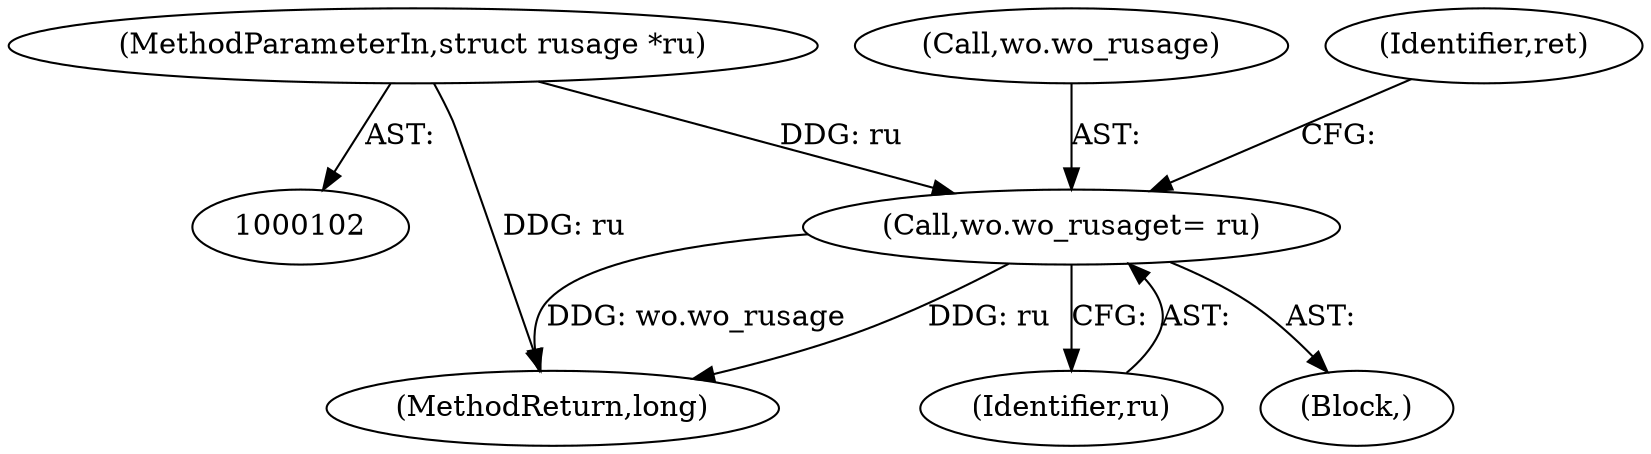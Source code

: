 digraph "0_linux_dd83c161fbcc5d8be637ab159c0de015cbff5ba4@pointer" {
"1000106" [label="(MethodParameterIn,struct rusage *ru)"];
"1000212" [label="(Call,wo.wo_rusage\t= ru)"];
"1000106" [label="(MethodParameterIn,struct rusage *ru)"];
"1000242" [label="(MethodReturn,long)"];
"1000212" [label="(Call,wo.wo_rusage\t= ru)"];
"1000213" [label="(Call,wo.wo_rusage)"];
"1000218" [label="(Identifier,ret)"];
"1000216" [label="(Identifier,ru)"];
"1000107" [label="(Block,)"];
"1000106" -> "1000102"  [label="AST: "];
"1000106" -> "1000242"  [label="DDG: ru"];
"1000106" -> "1000212"  [label="DDG: ru"];
"1000212" -> "1000107"  [label="AST: "];
"1000212" -> "1000216"  [label="CFG: "];
"1000213" -> "1000212"  [label="AST: "];
"1000216" -> "1000212"  [label="AST: "];
"1000218" -> "1000212"  [label="CFG: "];
"1000212" -> "1000242"  [label="DDG: ru"];
"1000212" -> "1000242"  [label="DDG: wo.wo_rusage"];
}
